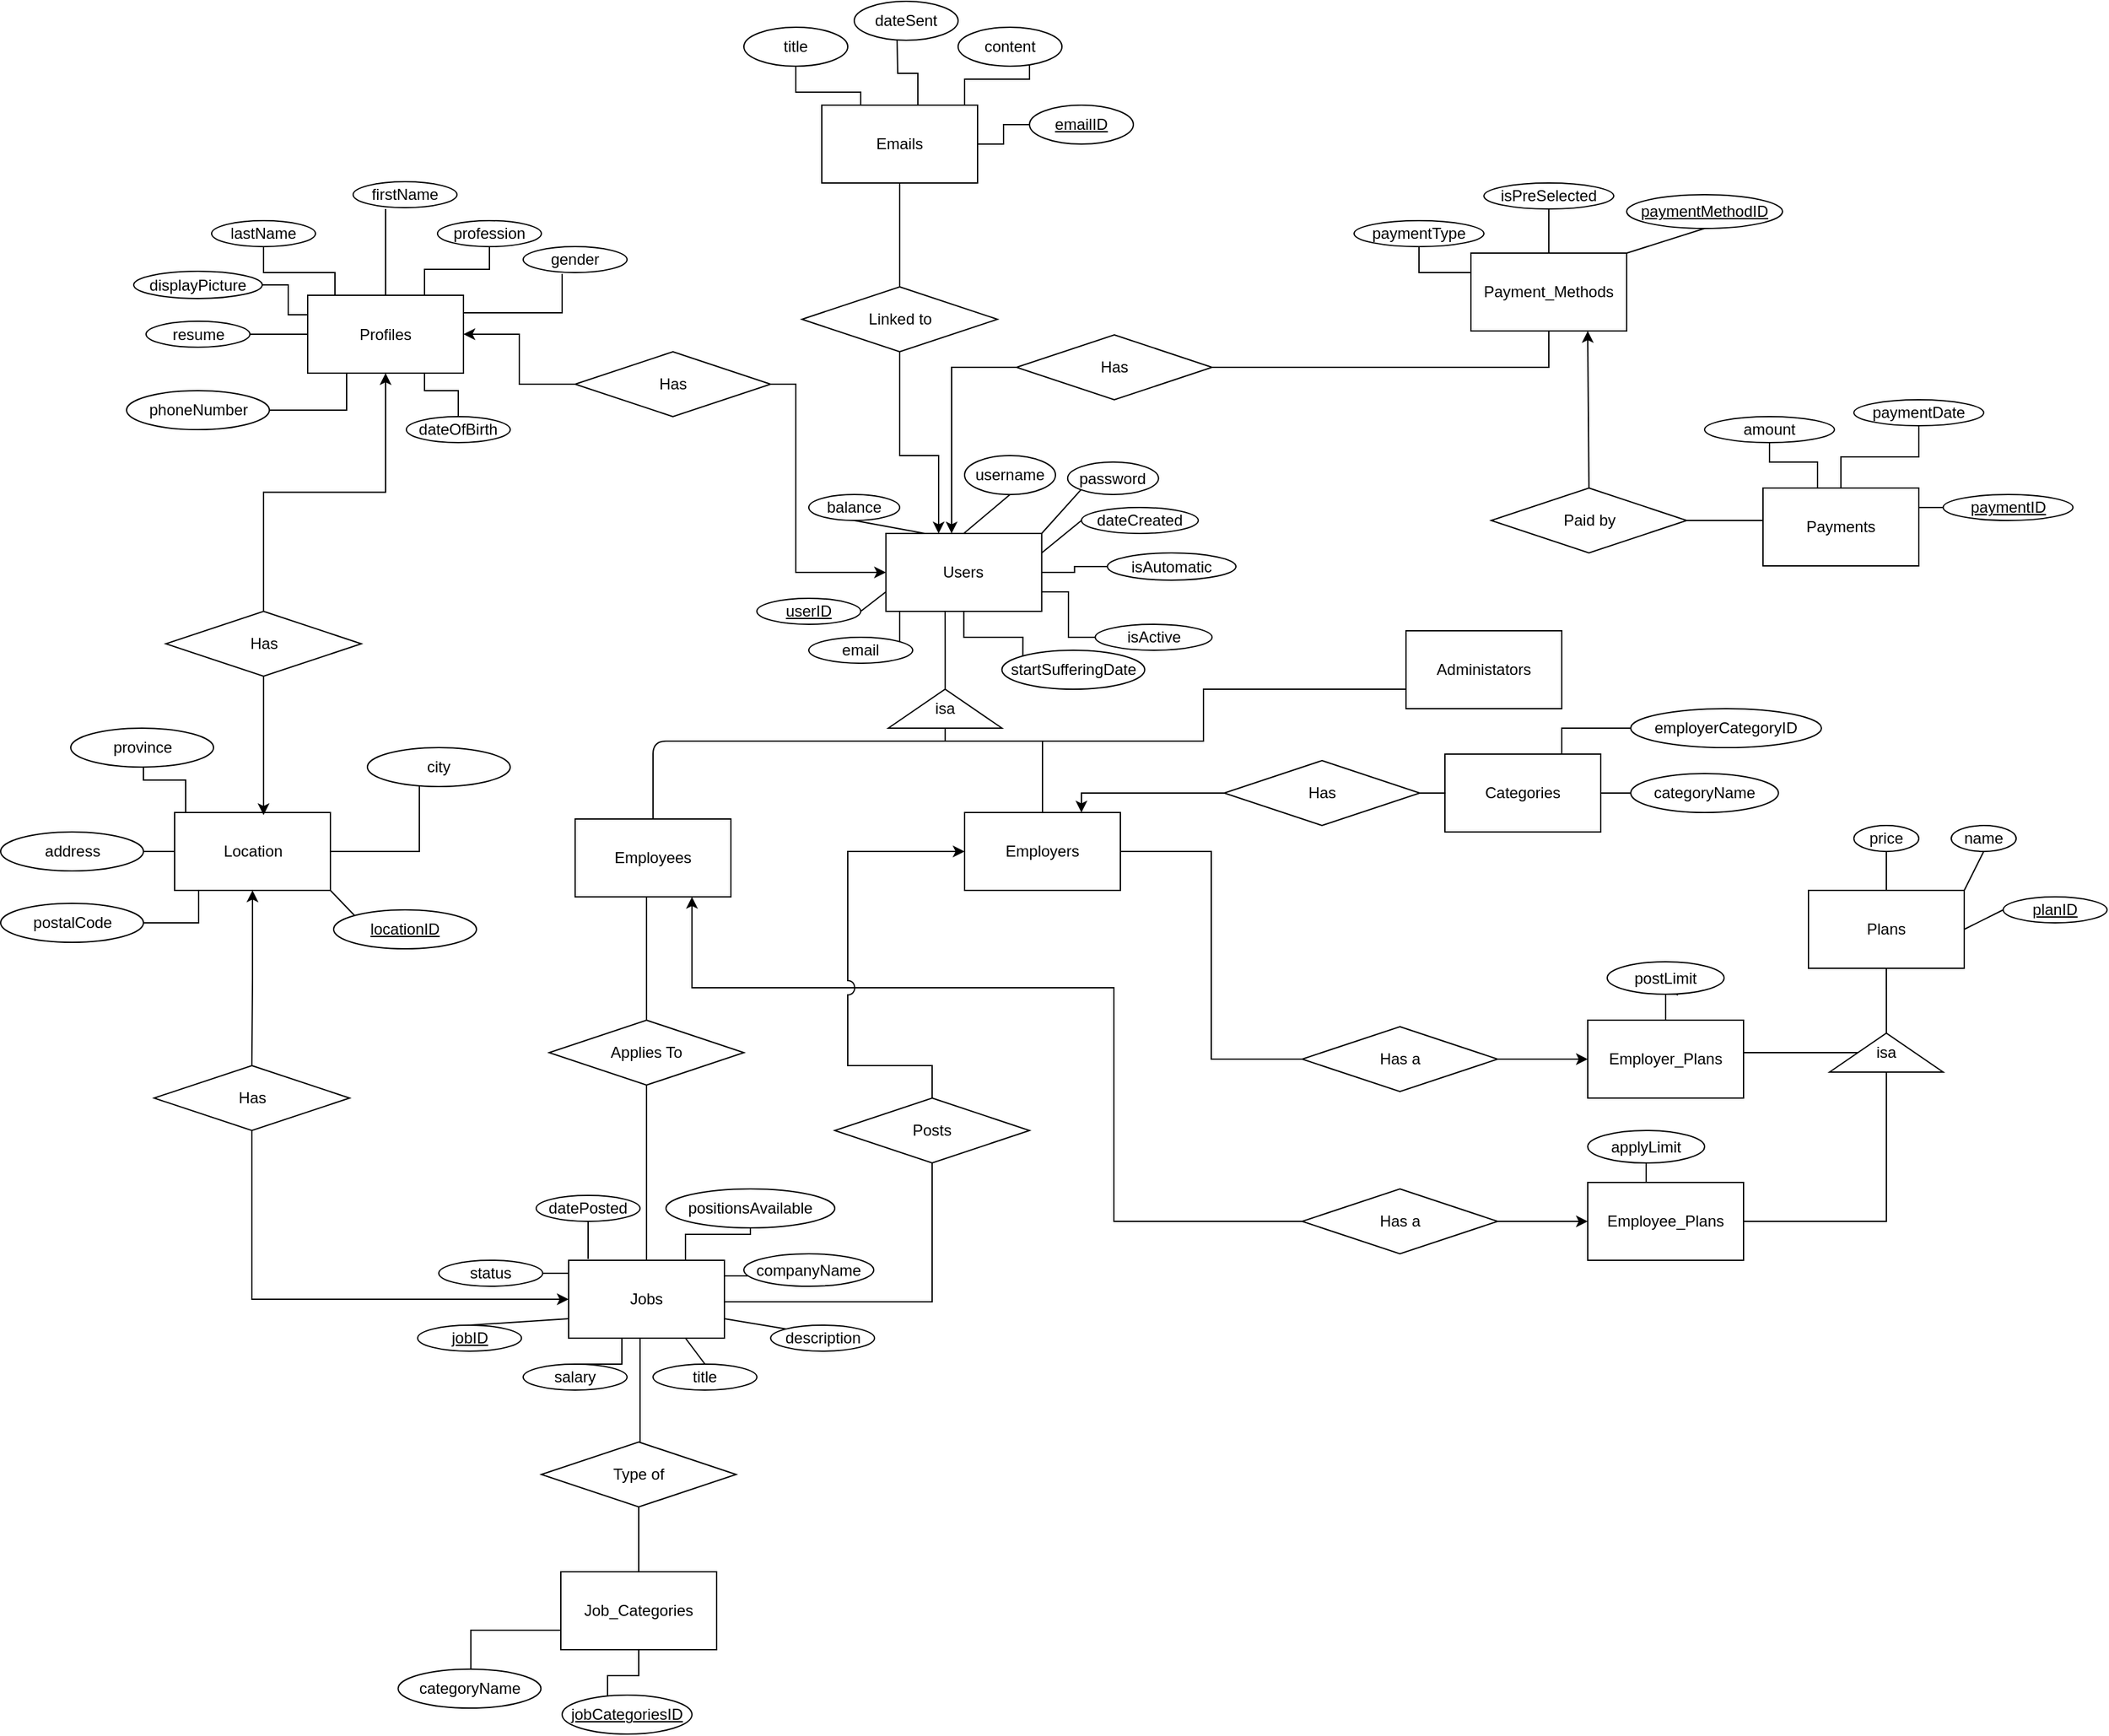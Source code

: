 <mxfile version="13.5.4" type="google"><diagram id="n4zLeCK2RiprfmRe8Td8" name="Page-1"><mxGraphModel dx="2272" dy="1862" grid="1" gridSize="10" guides="1" tooltips="1" connect="1" arrows="1" fold="1" page="1" pageScale="1" pageWidth="850" pageHeight="1100" math="0" shadow="0"><root><mxCell id="0"/><mxCell id="1" parent="0"/><mxCell id="SIlRQv1dMxMEfYGtaTue-1" value="Administators" style="rounded=0;whiteSpace=wrap;html=1;" parent="1" vertex="1"><mxGeometry x="730" y="125" width="120" height="60" as="geometry"/></mxCell><mxCell id="CXEU4vjYNY2lopl8l7TC-30" style="edgeStyle=orthogonalEdgeStyle;rounded=0;orthogonalLoop=1;jettySize=auto;html=1;entryX=0.5;entryY=0;entryDx=0;entryDy=0;endArrow=none;endFill=0;" parent="1" source="SIlRQv1dMxMEfYGtaTue-2" target="CXEU4vjYNY2lopl8l7TC-29" edge="1"><mxGeometry relative="1" as="geometry"><Array as="points"><mxPoint x="145" y="380"/><mxPoint x="145" y="380"/></Array></mxGeometry></mxCell><mxCell id="qvlwUe4e-Pu52ktcvgyX-24" style="edgeStyle=orthogonalEdgeStyle;rounded=0;jumpStyle=arc;jumpSize=14;orthogonalLoop=1;jettySize=auto;html=1;entryX=0;entryY=0.5;entryDx=0;entryDy=0;startArrow=classic;startFill=1;endArrow=none;endFill=0;exitX=0.75;exitY=1;exitDx=0;exitDy=0;" parent="1" source="SIlRQv1dMxMEfYGtaTue-2" target="qvlwUe4e-Pu52ktcvgyX-10" edge="1"><mxGeometry relative="1" as="geometry"><mxPoint x="240" y="320" as="sourcePoint"/><Array as="points"><mxPoint x="180" y="400"/><mxPoint x="505" y="400"/><mxPoint x="505" y="580"/></Array></mxGeometry></mxCell><mxCell id="SIlRQv1dMxMEfYGtaTue-2" value="Employees" style="rounded=0;whiteSpace=wrap;html=1;" parent="1" vertex="1"><mxGeometry x="90" y="270" width="120" height="60" as="geometry"/></mxCell><mxCell id="qvlwUe4e-Pu52ktcvgyX-62" style="edgeStyle=orthogonalEdgeStyle;rounded=0;jumpStyle=arc;jumpSize=11;orthogonalLoop=1;jettySize=auto;html=1;entryX=0.5;entryY=0;entryDx=0;entryDy=0;startArrow=none;startFill=0;endArrow=none;endFill=0;" parent="1" source="SIlRQv1dMxMEfYGtaTue-3" target="qvlwUe4e-Pu52ktcvgyX-61" edge="1"><mxGeometry relative="1" as="geometry"><Array as="points"><mxPoint x="340" y="135"/><mxPoint x="310" y="135"/></Array></mxGeometry></mxCell><mxCell id="1jBTrwcS8Si34J0Su_VL-11" style="edgeStyle=orthogonalEdgeStyle;rounded=0;orthogonalLoop=1;jettySize=auto;html=1;entryX=1;entryY=0.5;entryDx=0;entryDy=0;startArrow=classic;startFill=1;endArrow=none;endFill=0;" parent="1" source="SIlRQv1dMxMEfYGtaTue-3" target="1jBTrwcS8Si34J0Su_VL-10" edge="1"><mxGeometry relative="1" as="geometry"><Array as="points"><mxPoint x="380" y="-78"/></Array></mxGeometry></mxCell><mxCell id="1jBTrwcS8Si34J0Su_VL-31" style="edgeStyle=orthogonalEdgeStyle;rounded=0;orthogonalLoop=1;jettySize=auto;html=1;entryX=0;entryY=0;entryDx=0;entryDy=0;startArrow=none;startFill=0;endArrow=none;endFill=0;" parent="1" source="SIlRQv1dMxMEfYGtaTue-3" target="2nnAxPYdaDjQdT68yhte-2" edge="1"><mxGeometry relative="1" as="geometry"/></mxCell><mxCell id="YNwy_60L0aAqh3Hy4dOx-11" style="edgeStyle=orthogonalEdgeStyle;rounded=0;orthogonalLoop=1;jettySize=auto;html=1;startArrow=classic;startFill=1;endArrow=none;endFill=0;entryX=0.5;entryY=1;entryDx=0;entryDy=0;" edge="1" parent="1" source="SIlRQv1dMxMEfYGtaTue-3" target="YNwy_60L0aAqh3Hy4dOx-12"><mxGeometry relative="1" as="geometry"><mxPoint x="340" y="-70" as="targetPoint"/><Array as="points"><mxPoint x="370" y="-10"/><mxPoint x="340" y="-10"/></Array></mxGeometry></mxCell><mxCell id="SIlRQv1dMxMEfYGtaTue-3" value="Users" style="rounded=0;whiteSpace=wrap;html=1;" parent="1" vertex="1"><mxGeometry x="329.38" y="50" width="120" height="60" as="geometry"/></mxCell><mxCell id="CXEU4vjYNY2lopl8l7TC-34" style="edgeStyle=orthogonalEdgeStyle;rounded=0;orthogonalLoop=1;jettySize=auto;html=1;endArrow=none;endFill=0;startArrow=classic;startFill=1;entryX=0.5;entryY=0;entryDx=0;entryDy=0;jumpStyle=arc;jumpSize=11;" parent="1" source="SIlRQv1dMxMEfYGtaTue-4" target="CXEU4vjYNY2lopl8l7TC-32" edge="1"><mxGeometry relative="1" as="geometry"><Array as="points"><mxPoint x="300" y="295"/><mxPoint x="300" y="460"/><mxPoint x="365" y="460"/></Array></mxGeometry></mxCell><mxCell id="ipWJLcYLnn4k2iv9nsw_-1" style="edgeStyle=orthogonalEdgeStyle;rounded=0;orthogonalLoop=1;jettySize=auto;html=1;entryX=0;entryY=0.5;entryDx=0;entryDy=0;startArrow=none;startFill=0;endArrow=none;endFill=0;" parent="1" source="SIlRQv1dMxMEfYGtaTue-4" target="qvlwUe4e-Pu52ktcvgyX-26" edge="1"><mxGeometry relative="1" as="geometry"/></mxCell><mxCell id="SIlRQv1dMxMEfYGtaTue-4" value="Employers" style="rounded=0;whiteSpace=wrap;html=1;" parent="1" vertex="1"><mxGeometry x="390" y="265" width="120" height="60" as="geometry"/></mxCell><mxCell id="SIlRQv1dMxMEfYGtaTue-10" value="username" style="ellipse;whiteSpace=wrap;html=1;" parent="1" vertex="1"><mxGeometry x="390" y="-10" width="70" height="30" as="geometry"/></mxCell><mxCell id="SIlRQv1dMxMEfYGtaTue-11" value="password" style="ellipse;whiteSpace=wrap;html=1;" parent="1" vertex="1"><mxGeometry x="469.38" y="-5" width="70" height="25" as="geometry"/></mxCell><mxCell id="SIlRQv1dMxMEfYGtaTue-16" value="" style="endArrow=none;html=1;exitX=0.5;exitY=1;exitDx=0;exitDy=0;entryX=0.5;entryY=0;entryDx=0;entryDy=0;" parent="1" source="SIlRQv1dMxMEfYGtaTue-10" target="SIlRQv1dMxMEfYGtaTue-3" edge="1"><mxGeometry width="50" height="50" relative="1" as="geometry"><mxPoint x="310" y="45" as="sourcePoint"/><mxPoint x="330" y="60" as="targetPoint"/></mxGeometry></mxCell><mxCell id="SIlRQv1dMxMEfYGtaTue-17" value="" style="endArrow=none;html=1;exitX=0;exitY=1;exitDx=0;exitDy=0;entryX=1;entryY=0;entryDx=0;entryDy=0;" parent="1" source="SIlRQv1dMxMEfYGtaTue-11" target="SIlRQv1dMxMEfYGtaTue-3" edge="1"><mxGeometry width="50" height="50" relative="1" as="geometry"><mxPoint x="320" y="55" as="sourcePoint"/><mxPoint x="340" y="70" as="targetPoint"/></mxGeometry></mxCell><mxCell id="SIlRQv1dMxMEfYGtaTue-20" value="&lt;u&gt;userID&lt;/u&gt;" style="ellipse;whiteSpace=wrap;html=1;" parent="1" vertex="1"><mxGeometry x="230" y="100" width="80" height="20" as="geometry"/></mxCell><mxCell id="SIlRQv1dMxMEfYGtaTue-21" value="" style="endArrow=none;html=1;entryX=0;entryY=0.75;entryDx=0;entryDy=0;exitX=1;exitY=0.5;exitDx=0;exitDy=0;" parent="1" source="SIlRQv1dMxMEfYGtaTue-20" target="SIlRQv1dMxMEfYGtaTue-3" edge="1"><mxGeometry width="50" height="50" relative="1" as="geometry"><mxPoint x="110" y="170" as="sourcePoint"/><mxPoint x="160" y="120" as="targetPoint"/></mxGeometry></mxCell><mxCell id="SIlRQv1dMxMEfYGtaTue-22" value="dateCreated" style="ellipse;whiteSpace=wrap;html=1;" parent="1" vertex="1"><mxGeometry x="480" y="30" width="90" height="20" as="geometry"/></mxCell><mxCell id="SIlRQv1dMxMEfYGtaTue-23" value="" style="endArrow=none;html=1;entryX=0;entryY=0.5;entryDx=0;entryDy=0;exitX=1;exitY=0.25;exitDx=0;exitDy=0;" parent="1" source="SIlRQv1dMxMEfYGtaTue-3" target="SIlRQv1dMxMEfYGtaTue-22" edge="1"><mxGeometry width="50" height="50" relative="1" as="geometry"><mxPoint x="441" y="100" as="sourcePoint"/><mxPoint x="460" y="130" as="targetPoint"/></mxGeometry></mxCell><mxCell id="CXEU4vjYNY2lopl8l7TC-4" style="edgeStyle=orthogonalEdgeStyle;rounded=0;orthogonalLoop=1;jettySize=auto;html=1;endArrow=none;endFill=0;" parent="1" source="SIlRQv1dMxMEfYGtaTue-27" edge="1"><mxGeometry relative="1" as="geometry"><mxPoint x="375" y="110" as="targetPoint"/></mxGeometry></mxCell><mxCell id="1jBTrwcS8Si34J0Su_VL-44" style="edgeStyle=orthogonalEdgeStyle;rounded=0;orthogonalLoop=1;jettySize=auto;html=1;entryX=0;entryY=0.75;entryDx=0;entryDy=0;startArrow=none;startFill=0;endArrow=none;endFill=0;" parent="1" source="SIlRQv1dMxMEfYGtaTue-27" target="SIlRQv1dMxMEfYGtaTue-1" edge="1"><mxGeometry relative="1" as="geometry"><Array as="points"><mxPoint x="375" y="210"/><mxPoint x="574" y="210"/><mxPoint x="574" y="170"/></Array></mxGeometry></mxCell><mxCell id="SIlRQv1dMxMEfYGtaTue-27" value="isa" style="triangle;whiteSpace=wrap;html=1;direction=north;" parent="1" vertex="1"><mxGeometry x="331.25" y="170" width="87.5" height="30" as="geometry"/></mxCell><mxCell id="SIlRQv1dMxMEfYGtaTue-29" value="" style="endArrow=none;html=1;exitX=0.5;exitY=0;exitDx=0;exitDy=0;" parent="1" source="SIlRQv1dMxMEfYGtaTue-2" edge="1"><mxGeometry width="50" height="50" relative="1" as="geometry"><mxPoint x="100" y="240" as="sourcePoint"/><mxPoint x="390" y="210" as="targetPoint"/><Array as="points"><mxPoint x="150" y="210"/><mxPoint x="280" y="210"/></Array></mxGeometry></mxCell><mxCell id="SIlRQv1dMxMEfYGtaTue-32" value="" style="endArrow=none;html=1;exitX=0.5;exitY=0;exitDx=0;exitDy=0;" parent="1" source="SIlRQv1dMxMEfYGtaTue-4" edge="1"><mxGeometry width="50" height="50" relative="1" as="geometry"><mxPoint x="400" y="290" as="sourcePoint"/><mxPoint x="450" y="210" as="targetPoint"/></mxGeometry></mxCell><mxCell id="1jBTrwcS8Si34J0Su_VL-61" style="edgeStyle=orthogonalEdgeStyle;rounded=0;orthogonalLoop=1;jettySize=auto;html=1;entryX=0.5;entryY=1;entryDx=0;entryDy=0;startArrow=classic;startFill=1;endArrow=none;endFill=0;" parent="1" source="CXEU4vjYNY2lopl8l7TC-6" target="1jBTrwcS8Si34J0Su_VL-59" edge="1"><mxGeometry relative="1" as="geometry"/></mxCell><mxCell id="1jBTrwcS8Si34J0Su_VL-81" style="edgeStyle=orthogonalEdgeStyle;rounded=0;orthogonalLoop=1;jettySize=auto;html=1;startArrow=none;startFill=0;endArrow=none;endFill=0;exitX=0.75;exitY=0;exitDx=0;exitDy=0;" parent="1" source="CXEU4vjYNY2lopl8l7TC-6" target="CXEU4vjYNY2lopl8l7TC-27" edge="1"><mxGeometry relative="1" as="geometry"/></mxCell><mxCell id="1jBTrwcS8Si34J0Su_VL-101" style="edgeStyle=orthogonalEdgeStyle;rounded=0;orthogonalLoop=1;jettySize=auto;html=1;entryX=0;entryY=1;entryDx=0;entryDy=0;startArrow=none;startFill=0;endArrow=none;endFill=0;" parent="1" source="CXEU4vjYNY2lopl8l7TC-6" target="1jBTrwcS8Si34J0Su_VL-99" edge="1"><mxGeometry relative="1" as="geometry"><Array as="points"><mxPoint x="220" y="622"/><mxPoint x="220" y="622"/></Array></mxGeometry></mxCell><mxCell id="1jBTrwcS8Si34J0Su_VL-103" style="edgeStyle=orthogonalEdgeStyle;rounded=0;orthogonalLoop=1;jettySize=auto;html=1;startArrow=none;startFill=0;endArrow=none;endFill=0;exitX=0.342;exitY=1;exitDx=0;exitDy=0;exitPerimeter=0;" parent="1" source="CXEU4vjYNY2lopl8l7TC-6" target="1jBTrwcS8Si34J0Su_VL-102" edge="1"><mxGeometry relative="1" as="geometry"/></mxCell><mxCell id="CXEU4vjYNY2lopl8l7TC-6" value="Jobs" style="rounded=0;whiteSpace=wrap;html=1;" parent="1" vertex="1"><mxGeometry x="85" y="610" width="120" height="60" as="geometry"/></mxCell><mxCell id="CXEU4vjYNY2lopl8l7TC-7" value="&lt;u&gt;jobID&lt;/u&gt;" style="ellipse;whiteSpace=wrap;html=1;" parent="1" vertex="1"><mxGeometry x="-31.31" y="660" width="80" height="20" as="geometry"/></mxCell><mxCell id="CXEU4vjYNY2lopl8l7TC-8" value="" style="endArrow=none;html=1;exitX=0.5;exitY=0;exitDx=0;exitDy=0;entryX=0;entryY=0.75;entryDx=0;entryDy=0;" parent="1" source="CXEU4vjYNY2lopl8l7TC-7" target="CXEU4vjYNY2lopl8l7TC-6" edge="1"><mxGeometry width="50" height="50" relative="1" as="geometry"><mxPoint x="70.63" y="650" as="sourcePoint"/><mxPoint x="127" y="660" as="targetPoint"/></mxGeometry></mxCell><mxCell id="CXEU4vjYNY2lopl8l7TC-9" value="title" style="ellipse;whiteSpace=wrap;html=1;" parent="1" vertex="1"><mxGeometry x="150" y="690" width="80" height="20" as="geometry"/></mxCell><mxCell id="CXEU4vjYNY2lopl8l7TC-10" value="" style="endArrow=none;html=1;exitX=0.5;exitY=0;exitDx=0;exitDy=0;entryX=0.75;entryY=1;entryDx=0;entryDy=0;" parent="1" source="CXEU4vjYNY2lopl8l7TC-9" target="CXEU4vjYNY2lopl8l7TC-6" edge="1"><mxGeometry width="50" height="50" relative="1" as="geometry"><mxPoint x="165.63" y="675" as="sourcePoint"/><mxPoint x="180.63" y="680" as="targetPoint"/></mxGeometry></mxCell><mxCell id="CXEU4vjYNY2lopl8l7TC-11" value="description" style="ellipse;whiteSpace=wrap;html=1;" parent="1" vertex="1"><mxGeometry x="240.62" y="660" width="80" height="20" as="geometry"/></mxCell><mxCell id="CXEU4vjYNY2lopl8l7TC-12" value="" style="endArrow=none;html=1;entryX=1;entryY=0.75;entryDx=0;entryDy=0;exitX=0;exitY=0;exitDx=0;exitDy=0;" parent="1" source="CXEU4vjYNY2lopl8l7TC-11" target="CXEU4vjYNY2lopl8l7TC-6" edge="1"><mxGeometry width="50" height="50" relative="1" as="geometry"><mxPoint x="260" y="660" as="sourcePoint"/><mxPoint x="246.25" y="640" as="targetPoint"/></mxGeometry></mxCell><mxCell id="CXEU4vjYNY2lopl8l7TC-18" style="edgeStyle=orthogonalEdgeStyle;rounded=0;orthogonalLoop=1;jettySize=auto;html=1;entryX=0;entryY=0.25;entryDx=0;entryDy=0;endArrow=none;endFill=0;" parent="1" source="CXEU4vjYNY2lopl8l7TC-17" target="CXEU4vjYNY2lopl8l7TC-6" edge="1"><mxGeometry relative="1" as="geometry"/></mxCell><mxCell id="CXEU4vjYNY2lopl8l7TC-17" value="status" style="ellipse;whiteSpace=wrap;html=1;" parent="1" vertex="1"><mxGeometry x="-15" y="610" width="80" height="20" as="geometry"/></mxCell><mxCell id="CXEU4vjYNY2lopl8l7TC-26" style="edgeStyle=orthogonalEdgeStyle;rounded=0;orthogonalLoop=1;jettySize=auto;html=1;entryX=0.125;entryY=-0.017;entryDx=0;entryDy=0;entryPerimeter=0;endArrow=none;endFill=0;" parent="1" source="CXEU4vjYNY2lopl8l7TC-25" target="CXEU4vjYNY2lopl8l7TC-6" edge="1"><mxGeometry relative="1" as="geometry"/></mxCell><mxCell id="CXEU4vjYNY2lopl8l7TC-25" value="datePosted" style="ellipse;whiteSpace=wrap;html=1;" parent="1" vertex="1"><mxGeometry x="60" y="560" width="80" height="20" as="geometry"/></mxCell><mxCell id="CXEU4vjYNY2lopl8l7TC-27" value="positionsAvailable" style="ellipse;whiteSpace=wrap;html=1;" parent="1" vertex="1"><mxGeometry x="160" y="555" width="130" height="30" as="geometry"/></mxCell><mxCell id="CXEU4vjYNY2lopl8l7TC-31" style="edgeStyle=orthogonalEdgeStyle;rounded=0;orthogonalLoop=1;jettySize=auto;html=1;endArrow=none;endFill=0;" parent="1" source="CXEU4vjYNY2lopl8l7TC-29" target="CXEU4vjYNY2lopl8l7TC-6" edge="1"><mxGeometry relative="1" as="geometry"/></mxCell><mxCell id="CXEU4vjYNY2lopl8l7TC-29" value="Applies To" style="rhombus;whiteSpace=wrap;html=1;" parent="1" vertex="1"><mxGeometry x="70" y="425" width="150" height="50" as="geometry"/></mxCell><mxCell id="qvlwUe4e-Pu52ktcvgyX-34" style="edgeStyle=orthogonalEdgeStyle;rounded=0;jumpStyle=arc;jumpSize=14;orthogonalLoop=1;jettySize=auto;html=1;startArrow=none;startFill=0;endArrow=none;endFill=0;entryX=1;entryY=0.5;entryDx=0;entryDy=0;" parent="1" source="CXEU4vjYNY2lopl8l7TC-32" target="CXEU4vjYNY2lopl8l7TC-6" edge="1"><mxGeometry relative="1" as="geometry"><mxPoint x="365" y="500.003" as="sourcePoint"/><mxPoint x="210" y="642" as="targetPoint"/><Array as="points"><mxPoint x="365" y="642"/><mxPoint x="205" y="642"/></Array></mxGeometry></mxCell><mxCell id="CXEU4vjYNY2lopl8l7TC-38" style="edgeStyle=orthogonalEdgeStyle;rounded=0;orthogonalLoop=1;jettySize=auto;html=1;exitX=0.5;exitY=1;exitDx=0;exitDy=0;startArrow=classic;startFill=1;endArrow=none;endFill=0;" parent="1" edge="1"><mxGeometry relative="1" as="geometry"><mxPoint x="510" y="150" as="sourcePoint"/><mxPoint x="510" y="150" as="targetPoint"/></mxGeometry></mxCell><mxCell id="CXEU4vjYNY2lopl8l7TC-40" style="edgeStyle=orthogonalEdgeStyle;rounded=0;orthogonalLoop=1;jettySize=auto;html=1;startArrow=none;startFill=0;endArrow=none;endFill=0;entryX=1;entryY=0.75;entryDx=0;entryDy=0;" parent="1" source="CXEU4vjYNY2lopl8l7TC-39" target="SIlRQv1dMxMEfYGtaTue-3" edge="1"><mxGeometry relative="1" as="geometry"/></mxCell><mxCell id="CXEU4vjYNY2lopl8l7TC-39" value="isActive" style="ellipse;whiteSpace=wrap;html=1;" parent="1" vertex="1"><mxGeometry x="490.62" y="120" width="90" height="20" as="geometry"/></mxCell><mxCell id="1jBTrwcS8Si34J0Su_VL-4" style="edgeStyle=orthogonalEdgeStyle;rounded=0;orthogonalLoop=1;jettySize=auto;html=1;endArrow=none;endFill=0;entryX=0.5;entryY=1;entryDx=0;entryDy=0;exitX=0.75;exitY=0;exitDx=0;exitDy=0;" parent="1" source="CXEU4vjYNY2lopl8l7TC-41" target="CXEU4vjYNY2lopl8l7TC-56" edge="1"><mxGeometry relative="1" as="geometry"><mxPoint x="34" y="-161" as="targetPoint"/></mxGeometry></mxCell><mxCell id="1jBTrwcS8Si34J0Su_VL-38" style="edgeStyle=orthogonalEdgeStyle;rounded=0;orthogonalLoop=1;jettySize=auto;html=1;startArrow=none;startFill=0;endArrow=none;endFill=0;" parent="1" source="CXEU4vjYNY2lopl8l7TC-41" edge="1"><mxGeometry relative="1" as="geometry"><mxPoint x="-56" y="-200" as="targetPoint"/></mxGeometry></mxCell><mxCell id="1jBTrwcS8Si34J0Su_VL-47" style="edgeStyle=orthogonalEdgeStyle;rounded=0;orthogonalLoop=1;jettySize=auto;html=1;startArrow=none;startFill=0;endArrow=none;endFill=0;" parent="1" source="CXEU4vjYNY2lopl8l7TC-41" edge="1"><mxGeometry relative="1" as="geometry"><mxPoint x="80" y="-150" as="targetPoint"/><Array as="points"><mxPoint x="80" y="-120"/></Array></mxGeometry></mxCell><mxCell id="1jBTrwcS8Si34J0Su_VL-55" style="edgeStyle=orthogonalEdgeStyle;rounded=0;orthogonalLoop=1;jettySize=auto;html=1;entryX=0.5;entryY=0;entryDx=0;entryDy=0;startArrow=classic;startFill=1;endArrow=none;endFill=0;" parent="1" source="CXEU4vjYNY2lopl8l7TC-41" target="1jBTrwcS8Si34J0Su_VL-45" edge="1"><mxGeometry relative="1" as="geometry"/></mxCell><mxCell id="CXEU4vjYNY2lopl8l7TC-41" value="Profiles" style="rounded=0;whiteSpace=wrap;html=1;" parent="1" vertex="1"><mxGeometry x="-116" y="-133.5" width="120" height="60" as="geometry"/></mxCell><mxCell id="CXEU4vjYNY2lopl8l7TC-47" style="edgeStyle=orthogonalEdgeStyle;rounded=0;orthogonalLoop=1;jettySize=auto;html=1;entryX=0;entryY=0.5;entryDx=0;entryDy=0;startArrow=none;startFill=0;endArrow=none;endFill=0;" parent="1" source="CXEU4vjYNY2lopl8l7TC-44" target="CXEU4vjYNY2lopl8l7TC-41" edge="1"><mxGeometry relative="1" as="geometry"/></mxCell><mxCell id="CXEU4vjYNY2lopl8l7TC-44" value="resume" style="ellipse;whiteSpace=wrap;html=1;" parent="1" vertex="1"><mxGeometry x="-240.5" y="-113.5" width="80" height="20" as="geometry"/></mxCell><mxCell id="CXEU4vjYNY2lopl8l7TC-49" style="edgeStyle=orthogonalEdgeStyle;rounded=0;orthogonalLoop=1;jettySize=auto;html=1;entryX=0;entryY=0.25;entryDx=0;entryDy=0;startArrow=none;startFill=0;endArrow=none;endFill=0;" parent="1" source="CXEU4vjYNY2lopl8l7TC-48" target="CXEU4vjYNY2lopl8l7TC-41" edge="1"><mxGeometry relative="1" as="geometry"/></mxCell><mxCell id="CXEU4vjYNY2lopl8l7TC-48" value="displayPicture" style="ellipse;whiteSpace=wrap;html=1;" parent="1" vertex="1"><mxGeometry x="-250" y="-152" width="99" height="21" as="geometry"/></mxCell><mxCell id="CXEU4vjYNY2lopl8l7TC-56" value="profession" style="ellipse;whiteSpace=wrap;html=1;" parent="1" vertex="1"><mxGeometry x="-16" y="-191" width="80" height="20" as="geometry"/></mxCell><mxCell id="CXEU4vjYNY2lopl8l7TC-58" value="gender" style="ellipse;whiteSpace=wrap;html=1;" parent="1" vertex="1"><mxGeometry x="50" y="-171" width="80" height="20" as="geometry"/></mxCell><mxCell id="1jBTrwcS8Si34J0Su_VL-54" style="edgeStyle=orthogonalEdgeStyle;rounded=0;orthogonalLoop=1;jettySize=auto;html=1;entryX=0.75;entryY=1;entryDx=0;entryDy=0;startArrow=none;startFill=0;endArrow=none;endFill=0;" parent="1" source="CXEU4vjYNY2lopl8l7TC-60" target="CXEU4vjYNY2lopl8l7TC-41" edge="1"><mxGeometry relative="1" as="geometry"/></mxCell><mxCell id="CXEU4vjYNY2lopl8l7TC-60" value="dateOfBirth" style="ellipse;whiteSpace=wrap;html=1;" parent="1" vertex="1"><mxGeometry x="-40" y="-40" width="80" height="20" as="geometry"/></mxCell><mxCell id="CXEU4vjYNY2lopl8l7TC-63" style="edgeStyle=orthogonalEdgeStyle;rounded=0;orthogonalLoop=1;jettySize=auto;html=1;exitX=0.5;exitY=1;exitDx=0;exitDy=0;startArrow=none;startFill=0;endArrow=none;endFill=0;" parent="1" edge="1"><mxGeometry relative="1" as="geometry"><mxPoint x="-6" y="28.5" as="sourcePoint"/><mxPoint x="-6" y="28.5" as="targetPoint"/></mxGeometry></mxCell><mxCell id="qvlwUe4e-Pu52ktcvgyX-60" value="" style="edgeStyle=orthogonalEdgeStyle;rounded=0;jumpStyle=arc;jumpSize=11;orthogonalLoop=1;jettySize=auto;html=1;startArrow=none;startFill=0;endArrow=none;endFill=0;" parent="1" source="CNRLR9sLDurxfhb78snh-2" target="qvlwUe4e-Pu52ktcvgyX-32" edge="1"><mxGeometry relative="1" as="geometry"/></mxCell><mxCell id="CNRLR9sLDurxfhb78snh-2" value="Plans" style="rounded=0;whiteSpace=wrap;html=1;" parent="1" vertex="1"><mxGeometry x="1040" y="325" width="120" height="60" as="geometry"/></mxCell><mxCell id="CNRLR9sLDurxfhb78snh-3" value="postLimit" style="ellipse;whiteSpace=wrap;html=1;" parent="1" vertex="1"><mxGeometry x="885" y="380" width="90" height="25" as="geometry"/></mxCell><mxCell id="CNRLR9sLDurxfhb78snh-4" value="name" style="ellipse;whiteSpace=wrap;html=1;" parent="1" vertex="1"><mxGeometry x="1150" y="275" width="50" height="20" as="geometry"/></mxCell><mxCell id="qvlwUe4e-Pu52ktcvgyX-16" style="edgeStyle=orthogonalEdgeStyle;rounded=0;jumpStyle=arc;jumpSize=14;orthogonalLoop=1;jettySize=auto;html=1;startArrow=none;startFill=0;endArrow=classic;endFill=1;entryX=0;entryY=0.5;entryDx=0;entryDy=0;" parent="1" source="qvlwUe4e-Pu52ktcvgyX-10" target="qvlwUe4e-Pu52ktcvgyX-14" edge="1"><mxGeometry relative="1" as="geometry"><mxPoint x="930.31" y="479" as="targetPoint"/></mxGeometry></mxCell><mxCell id="qvlwUe4e-Pu52ktcvgyX-10" value="Has a" style="rhombus;whiteSpace=wrap;html=1;rounded=0;" parent="1" vertex="1"><mxGeometry x="650" y="555" width="150.62" height="50" as="geometry"/></mxCell><mxCell id="CNRLR9sLDurxfhb78snh-6" value="" style="endArrow=none;html=1;entryX=0.5;entryY=1;entryDx=0;entryDy=0;exitX=1;exitY=0;exitDx=0;exitDy=0;" parent="1" source="CNRLR9sLDurxfhb78snh-2" target="CNRLR9sLDurxfhb78snh-4" edge="1"><mxGeometry width="50" height="50" relative="1" as="geometry"><mxPoint x="1150" y="355" as="sourcePoint"/><mxPoint x="1200" y="305" as="targetPoint"/></mxGeometry></mxCell><mxCell id="CNRLR9sLDurxfhb78snh-7" value="&lt;u&gt;planID&lt;/u&gt;" style="ellipse;whiteSpace=wrap;html=1;" parent="1" vertex="1"><mxGeometry x="1190" y="330" width="80" height="20" as="geometry"/></mxCell><mxCell id="CNRLR9sLDurxfhb78snh-8" value="" style="endArrow=none;html=1;exitX=1;exitY=0.5;exitDx=0;exitDy=0;entryX=0;entryY=0.5;entryDx=0;entryDy=0;" parent="1" source="CNRLR9sLDurxfhb78snh-2" target="CNRLR9sLDurxfhb78snh-7" edge="1"><mxGeometry width="50" height="50" relative="1" as="geometry"><mxPoint x="1180" y="415" as="sourcePoint"/><mxPoint x="1230" y="365" as="targetPoint"/></mxGeometry></mxCell><mxCell id="qvlwUe4e-Pu52ktcvgyX-29" value="" style="edgeStyle=orthogonalEdgeStyle;rounded=0;jumpStyle=arc;jumpSize=14;orthogonalLoop=1;jettySize=auto;html=1;startArrow=none;startFill=0;endArrow=none;endFill=0;" parent="1" source="qvlwUe4e-Pu52ktcvgyX-13" target="qvlwUe4e-Pu52ktcvgyX-20" edge="1"><mxGeometry relative="1" as="geometry"><Array as="points"><mxPoint x="1010" y="450"/><mxPoint x="1010" y="450"/></Array></mxGeometry></mxCell><mxCell id="1jBTrwcS8Si34J0Su_VL-2" style="edgeStyle=orthogonalEdgeStyle;rounded=0;orthogonalLoop=1;jettySize=auto;html=1;endArrow=none;endFill=0;entryX=0.6;entryY=1.04;entryDx=0;entryDy=0;entryPerimeter=0;" parent="1" source="qvlwUe4e-Pu52ktcvgyX-13" target="CNRLR9sLDurxfhb78snh-3" edge="1"><mxGeometry relative="1" as="geometry"><mxPoint x="920" y="380" as="targetPoint"/></mxGeometry></mxCell><mxCell id="qvlwUe4e-Pu52ktcvgyX-13" value="Employer_Plans" style="rounded=0;whiteSpace=wrap;html=1;" parent="1" vertex="1"><mxGeometry x="870" y="425" width="120" height="60" as="geometry"/></mxCell><mxCell id="qvlwUe4e-Pu52ktcvgyX-14" value="Employee_Plans" style="rounded=0;whiteSpace=wrap;html=1;" parent="1" vertex="1"><mxGeometry x="870" y="550" width="120" height="60" as="geometry"/></mxCell><mxCell id="qvlwUe4e-Pu52ktcvgyX-21" style="edgeStyle=orthogonalEdgeStyle;rounded=0;jumpStyle=arc;jumpSize=14;orthogonalLoop=1;jettySize=auto;html=1;entryX=0.5;entryY=1;entryDx=0;entryDy=0;startArrow=none;startFill=0;endArrow=none;endFill=0;" parent="1" source="qvlwUe4e-Pu52ktcvgyX-20" target="CNRLR9sLDurxfhb78snh-2" edge="1"><mxGeometry relative="1" as="geometry"/></mxCell><mxCell id="qvlwUe4e-Pu52ktcvgyX-23" style="edgeStyle=orthogonalEdgeStyle;rounded=0;jumpStyle=arc;jumpSize=14;orthogonalLoop=1;jettySize=auto;html=1;startArrow=none;startFill=0;endArrow=none;endFill=0;" parent="1" source="qvlwUe4e-Pu52ktcvgyX-20" target="qvlwUe4e-Pu52ktcvgyX-14" edge="1"><mxGeometry relative="1" as="geometry"><Array as="points"><mxPoint x="900" y="580"/></Array></mxGeometry></mxCell><mxCell id="qvlwUe4e-Pu52ktcvgyX-20" value="isa" style="triangle;whiteSpace=wrap;html=1;direction=north;" parent="1" vertex="1"><mxGeometry x="1056.25" y="435" width="87.5" height="30" as="geometry"/></mxCell><mxCell id="qvlwUe4e-Pu52ktcvgyX-28" style="edgeStyle=orthogonalEdgeStyle;rounded=0;jumpStyle=arc;jumpSize=14;orthogonalLoop=1;jettySize=auto;html=1;entryX=0;entryY=0.5;entryDx=0;entryDy=0;startArrow=none;startFill=0;endArrow=classic;endFill=1;" parent="1" source="qvlwUe4e-Pu52ktcvgyX-26" target="qvlwUe4e-Pu52ktcvgyX-13" edge="1"><mxGeometry relative="1" as="geometry"/></mxCell><mxCell id="qvlwUe4e-Pu52ktcvgyX-26" value="Has a" style="rhombus;whiteSpace=wrap;html=1;rounded=0;" parent="1" vertex="1"><mxGeometry x="650" y="430" width="150.62" height="50" as="geometry"/></mxCell><mxCell id="qvlwUe4e-Pu52ktcvgyX-30" style="edgeStyle=orthogonalEdgeStyle;rounded=0;jumpStyle=arc;jumpSize=14;orthogonalLoop=1;jettySize=auto;html=1;entryX=0.5;entryY=1;entryDx=0;entryDy=0;startArrow=none;startFill=0;endArrow=none;endFill=0;" parent="1" target="qvlwUe4e-Pu52ktcvgyX-31" edge="1"><mxGeometry relative="1" as="geometry"><mxPoint x="900" y="550" as="sourcePoint"/></mxGeometry></mxCell><mxCell id="qvlwUe4e-Pu52ktcvgyX-31" value="applyLimit" style="ellipse;whiteSpace=wrap;html=1;" parent="1" vertex="1"><mxGeometry x="870" y="510" width="90" height="25" as="geometry"/></mxCell><mxCell id="qvlwUe4e-Pu52ktcvgyX-32" value="price" style="ellipse;whiteSpace=wrap;html=1;" parent="1" vertex="1"><mxGeometry x="1075" y="275" width="50" height="20" as="geometry"/></mxCell><mxCell id="qvlwUe4e-Pu52ktcvgyX-33" value="" style="endArrow=none;html=1;entryX=0.5;entryY=1;entryDx=0;entryDy=0;" parent="1" target="qvlwUe4e-Pu52ktcvgyX-32" edge="1"><mxGeometry width="50" height="50" relative="1" as="geometry"><mxPoint x="1100" y="323" as="sourcePoint"/><mxPoint x="1210" y="315" as="targetPoint"/></mxGeometry></mxCell><mxCell id="CXEU4vjYNY2lopl8l7TC-32" value="Posts" style="rhombus;whiteSpace=wrap;html=1;" parent="1" vertex="1"><mxGeometry x="290" y="485" width="150" height="50" as="geometry"/></mxCell><mxCell id="1jBTrwcS8Si34J0Su_VL-107" style="edgeStyle=orthogonalEdgeStyle;rounded=0;orthogonalLoop=1;jettySize=auto;html=1;startArrow=none;startFill=0;endArrow=none;endFill=0;" parent="1" source="qvlwUe4e-Pu52ktcvgyX-50" edge="1"><mxGeometry relative="1" as="geometry"><mxPoint x="840" y="-200" as="targetPoint"/></mxGeometry></mxCell><mxCell id="ipWJLcYLnn4k2iv9nsw_-10" style="edgeStyle=orthogonalEdgeStyle;rounded=0;jumpStyle=arc;jumpSize=14;orthogonalLoop=1;jettySize=auto;html=1;entryX=0.5;entryY=0;entryDx=0;entryDy=0;startArrow=classic;startFill=1;endArrow=none;endFill=0;exitX=0.75;exitY=1;exitDx=0;exitDy=0;" parent="1" source="qvlwUe4e-Pu52ktcvgyX-50" target="ipWJLcYLnn4k2iv9nsw_-9" edge="1"><mxGeometry relative="1" as="geometry"/></mxCell><mxCell id="qvlwUe4e-Pu52ktcvgyX-50" value="Payment_Methods" style="rounded=0;whiteSpace=wrap;html=1;" parent="1" vertex="1"><mxGeometry x="780" y="-166" width="120" height="60" as="geometry"/></mxCell><mxCell id="YNwy_60L0aAqh3Hy4dOx-1" style="edgeStyle=orthogonalEdgeStyle;rounded=0;orthogonalLoop=1;jettySize=auto;html=1;entryX=1;entryY=0.5;entryDx=0;entryDy=0;endArrow=none;endFill=0;" edge="1" parent="1" source="qvlwUe4e-Pu52ktcvgyX-52" target="SIlRQv1dMxMEfYGtaTue-3"><mxGeometry relative="1" as="geometry"/></mxCell><mxCell id="qvlwUe4e-Pu52ktcvgyX-52" value="isAutomatic" style="ellipse;whiteSpace=wrap;html=1;" parent="1" vertex="1"><mxGeometry x="500" y="65" width="99" height="21" as="geometry"/></mxCell><mxCell id="qvlwUe4e-Pu52ktcvgyX-56" style="edgeStyle=orthogonalEdgeStyle;rounded=0;jumpStyle=arc;jumpSize=11;orthogonalLoop=1;jettySize=auto;html=1;entryX=0;entryY=0.25;entryDx=0;entryDy=0;startArrow=none;startFill=0;endArrow=none;endFill=0;" parent="1" source="qvlwUe4e-Pu52ktcvgyX-55" target="qvlwUe4e-Pu52ktcvgyX-50" edge="1"><mxGeometry relative="1" as="geometry"><Array as="points"><mxPoint x="740" y="-156"/><mxPoint x="740" y="-148"/></Array></mxGeometry></mxCell><mxCell id="qvlwUe4e-Pu52ktcvgyX-55" value="paymentType" style="ellipse;whiteSpace=wrap;html=1;" parent="1" vertex="1"><mxGeometry x="690" y="-191" width="100" height="20" as="geometry"/></mxCell><mxCell id="qvlwUe4e-Pu52ktcvgyX-61" value="email" style="ellipse;whiteSpace=wrap;html=1;" parent="1" vertex="1"><mxGeometry x="270" y="130" width="80" height="20" as="geometry"/></mxCell><mxCell id="2nnAxPYdaDjQdT68yhte-1" value="balance" style="ellipse;whiteSpace=wrap;html=1;" parent="1" vertex="1"><mxGeometry x="270" y="20" width="70" height="20" as="geometry"/></mxCell><mxCell id="2nnAxPYdaDjQdT68yhte-2" value="startSufferingDate" style="ellipse;whiteSpace=wrap;html=1;" parent="1" vertex="1"><mxGeometry x="418.75" y="140" width="110" height="30" as="geometry"/></mxCell><mxCell id="2nnAxPYdaDjQdT68yhte-3" value="" style="endArrow=none;html=1;entryX=0.25;entryY=0;entryDx=0;entryDy=0;exitX=0.5;exitY=1;exitDx=0;exitDy=0;" parent="1" source="2nnAxPYdaDjQdT68yhte-1" target="SIlRQv1dMxMEfYGtaTue-3" edge="1"><mxGeometry width="50" height="50" relative="1" as="geometry"><mxPoint x="100" y="100" as="sourcePoint"/><mxPoint x="150" y="50" as="targetPoint"/></mxGeometry></mxCell><mxCell id="1jBTrwcS8Si34J0Su_VL-30" style="edgeStyle=orthogonalEdgeStyle;rounded=0;orthogonalLoop=1;jettySize=auto;html=1;entryX=0.5;entryY=1;entryDx=0;entryDy=0;startArrow=none;startFill=0;endArrow=none;endFill=0;" parent="1" source="1jBTrwcS8Si34J0Su_VL-10" target="qvlwUe4e-Pu52ktcvgyX-50" edge="1"><mxGeometry relative="1" as="geometry"/></mxCell><mxCell id="1jBTrwcS8Si34J0Su_VL-10" value="Has" style="rhombus;whiteSpace=wrap;html=1;rounded=0;" parent="1" vertex="1"><mxGeometry x="430" y="-103" width="150.62" height="50" as="geometry"/></mxCell><mxCell id="1jBTrwcS8Si34J0Su_VL-13" value="isPreSelected" style="ellipse;whiteSpace=wrap;html=1;" parent="1" vertex="1"><mxGeometry x="790" y="-220" width="100" height="20" as="geometry"/></mxCell><mxCell id="1jBTrwcS8Si34J0Su_VL-24" style="edgeStyle=orthogonalEdgeStyle;rounded=0;orthogonalLoop=1;jettySize=auto;html=1;startArrow=none;startFill=0;endArrow=none;endFill=0;entryX=0.364;entryY=0.967;entryDx=0;entryDy=0;entryPerimeter=0;" parent="1" source="1jBTrwcS8Si34J0Su_VL-17" target="1jBTrwcS8Si34J0Su_VL-21" edge="1"><mxGeometry relative="1" as="geometry"><mxPoint x="-99.55" y="224.01" as="targetPoint"/></mxGeometry></mxCell><mxCell id="1jBTrwcS8Si34J0Su_VL-26" style="edgeStyle=orthogonalEdgeStyle;rounded=0;orthogonalLoop=1;jettySize=auto;html=1;entryX=0.509;entryY=1;entryDx=0;entryDy=0;startArrow=none;startFill=0;endArrow=none;endFill=0;exitX=0.158;exitY=0.017;exitDx=0;exitDy=0;exitPerimeter=0;entryPerimeter=0;" parent="1" target="1jBTrwcS8Si34J0Su_VL-18" edge="1"><mxGeometry relative="1" as="geometry"><mxPoint x="-198.54" y="266.02" as="sourcePoint"/><mxPoint x="-242.5" y="230" as="targetPoint"/><Array as="points"><mxPoint x="-210" y="266"/><mxPoint x="-210" y="240"/><mxPoint x="-242" y="240"/></Array></mxGeometry></mxCell><mxCell id="1jBTrwcS8Si34J0Su_VL-27" style="edgeStyle=orthogonalEdgeStyle;rounded=0;orthogonalLoop=1;jettySize=auto;html=1;entryX=1;entryY=0.5;entryDx=0;entryDy=0;startArrow=none;startFill=0;endArrow=none;endFill=0;" parent="1" source="1jBTrwcS8Si34J0Su_VL-17" target="1jBTrwcS8Si34J0Su_VL-20" edge="1"><mxGeometry relative="1" as="geometry"/></mxCell><mxCell id="1jBTrwcS8Si34J0Su_VL-29" style="edgeStyle=orthogonalEdgeStyle;rounded=0;orthogonalLoop=1;jettySize=auto;html=1;entryX=1;entryY=0.5;entryDx=0;entryDy=0;startArrow=none;startFill=0;endArrow=none;endFill=0;exitX=0.5;exitY=1;exitDx=0;exitDy=0;" parent="1" source="1jBTrwcS8Si34J0Su_VL-17" target="1jBTrwcS8Si34J0Su_VL-19" edge="1"><mxGeometry relative="1" as="geometry"><mxPoint x="-158.5" y="335" as="sourcePoint"/><Array as="points"><mxPoint x="-200" y="325"/><mxPoint x="-200" y="350"/></Array></mxGeometry></mxCell><mxCell id="1jBTrwcS8Si34J0Su_VL-63" style="edgeStyle=orthogonalEdgeStyle;rounded=0;orthogonalLoop=1;jettySize=auto;html=1;entryX=0.5;entryY=0;entryDx=0;entryDy=0;startArrow=classic;startFill=1;endArrow=none;endFill=0;" parent="1" source="1jBTrwcS8Si34J0Su_VL-17" target="1jBTrwcS8Si34J0Su_VL-59" edge="1"><mxGeometry relative="1" as="geometry"/></mxCell><mxCell id="1jBTrwcS8Si34J0Su_VL-17" value="Location" style="rounded=0;whiteSpace=wrap;html=1;" parent="1" vertex="1"><mxGeometry x="-218.5" y="265" width="120" height="60" as="geometry"/></mxCell><mxCell id="1jBTrwcS8Si34J0Su_VL-18" value="province" style="ellipse;whiteSpace=wrap;html=1;" parent="1" vertex="1"><mxGeometry x="-298.5" y="200" width="110" height="30" as="geometry"/></mxCell><mxCell id="1jBTrwcS8Si34J0Su_VL-19" value="postalCode" style="ellipse;whiteSpace=wrap;html=1;" parent="1" vertex="1"><mxGeometry x="-352.5" y="335" width="110" height="30" as="geometry"/></mxCell><mxCell id="1jBTrwcS8Si34J0Su_VL-20" value="address" style="ellipse;whiteSpace=wrap;html=1;" parent="1" vertex="1"><mxGeometry x="-352.5" y="280" width="110" height="30" as="geometry"/></mxCell><mxCell id="1jBTrwcS8Si34J0Su_VL-21" value="city" style="ellipse;whiteSpace=wrap;html=1;" parent="1" vertex="1"><mxGeometry x="-70" y="215" width="110" height="30" as="geometry"/></mxCell><mxCell id="1jBTrwcS8Si34J0Su_VL-52" style="edgeStyle=orthogonalEdgeStyle;rounded=0;orthogonalLoop=1;jettySize=auto;html=1;entryX=0.25;entryY=1;entryDx=0;entryDy=0;startArrow=none;startFill=0;endArrow=none;endFill=0;" parent="1" source="1jBTrwcS8Si34J0Su_VL-22" target="CXEU4vjYNY2lopl8l7TC-41" edge="1"><mxGeometry relative="1" as="geometry"/></mxCell><mxCell id="1jBTrwcS8Si34J0Su_VL-22" value="phoneNumber" style="ellipse;whiteSpace=wrap;html=1;" parent="1" vertex="1"><mxGeometry x="-255.5" y="-60" width="110" height="30" as="geometry"/></mxCell><mxCell id="1jBTrwcS8Si34J0Su_VL-33" value="firstName" style="ellipse;whiteSpace=wrap;html=1;" parent="1" vertex="1"><mxGeometry x="-81" y="-221" width="80" height="20" as="geometry"/></mxCell><mxCell id="1jBTrwcS8Si34J0Su_VL-39" style="edgeStyle=orthogonalEdgeStyle;rounded=0;orthogonalLoop=1;jettySize=auto;html=1;entryX=0.175;entryY=-0.008;entryDx=0;entryDy=0;entryPerimeter=0;startArrow=none;startFill=0;endArrow=none;endFill=0;" parent="1" source="1jBTrwcS8Si34J0Su_VL-37" target="CXEU4vjYNY2lopl8l7TC-41" edge="1"><mxGeometry relative="1" as="geometry"/></mxCell><mxCell id="1jBTrwcS8Si34J0Su_VL-37" value="lastName" style="ellipse;whiteSpace=wrap;html=1;" parent="1" vertex="1"><mxGeometry x="-190" y="-191" width="80" height="20" as="geometry"/></mxCell><mxCell id="1jBTrwcS8Si34J0Su_VL-42" style="edgeStyle=orthogonalEdgeStyle;rounded=0;orthogonalLoop=1;jettySize=auto;html=1;entryX=0;entryY=0.5;entryDx=0;entryDy=0;startArrow=none;startFill=0;endArrow=classic;endFill=1;" parent="1" source="1jBTrwcS8Si34J0Su_VL-41" target="SIlRQv1dMxMEfYGtaTue-3" edge="1"><mxGeometry relative="1" as="geometry"><Array as="points"><mxPoint x="260" y="-65"/><mxPoint x="260" y="80"/></Array></mxGeometry></mxCell><mxCell id="1jBTrwcS8Si34J0Su_VL-49" value="" style="edgeStyle=orthogonalEdgeStyle;rounded=0;orthogonalLoop=1;jettySize=auto;html=1;startArrow=none;startFill=0;endArrow=classic;endFill=1;" parent="1" source="1jBTrwcS8Si34J0Su_VL-41" target="CXEU4vjYNY2lopl8l7TC-41" edge="1"><mxGeometry relative="1" as="geometry"/></mxCell><mxCell id="1jBTrwcS8Si34J0Su_VL-41" value="Has" style="rhombus;whiteSpace=wrap;html=1;rounded=0;" parent="1" vertex="1"><mxGeometry x="90" y="-90" width="150.62" height="50" as="geometry"/></mxCell><mxCell id="1jBTrwcS8Si34J0Su_VL-56" style="edgeStyle=orthogonalEdgeStyle;rounded=0;orthogonalLoop=1;jettySize=auto;html=1;entryX=0.571;entryY=0.033;entryDx=0;entryDy=0;entryPerimeter=0;startArrow=none;startFill=0;endArrow=classic;endFill=1;" parent="1" source="1jBTrwcS8Si34J0Su_VL-45" target="1jBTrwcS8Si34J0Su_VL-17" edge="1"><mxGeometry relative="1" as="geometry"/></mxCell><mxCell id="1jBTrwcS8Si34J0Su_VL-45" value="Has" style="rhombus;whiteSpace=wrap;html=1;rounded=0;" parent="1" vertex="1"><mxGeometry x="-225.31" y="110" width="150.62" height="50" as="geometry"/></mxCell><mxCell id="1jBTrwcS8Si34J0Su_VL-59" value="Has" style="rhombus;whiteSpace=wrap;html=1;rounded=0;" parent="1" vertex="1"><mxGeometry x="-234.31" y="460" width="150.62" height="50" as="geometry"/></mxCell><mxCell id="1jBTrwcS8Si34J0Su_VL-65" style="edgeStyle=orthogonalEdgeStyle;rounded=0;orthogonalLoop=1;jettySize=auto;html=1;exitX=0.5;exitY=1;exitDx=0;exitDy=0;startArrow=classic;startFill=1;endArrow=none;endFill=0;" parent="1" source="SIlRQv1dMxMEfYGtaTue-20" target="SIlRQv1dMxMEfYGtaTue-20" edge="1"><mxGeometry relative="1" as="geometry"/></mxCell><mxCell id="1jBTrwcS8Si34J0Su_VL-76" style="edgeStyle=orthogonalEdgeStyle;rounded=0;orthogonalLoop=1;jettySize=auto;html=1;entryX=0.5;entryY=1;entryDx=0;entryDy=0;startArrow=none;startFill=0;endArrow=none;endFill=0;" parent="1" source="1jBTrwcS8Si34J0Su_VL-67" target="1jBTrwcS8Si34J0Su_VL-75" edge="1"><mxGeometry relative="1" as="geometry"/></mxCell><mxCell id="1jBTrwcS8Si34J0Su_VL-78" style="edgeStyle=orthogonalEdgeStyle;rounded=0;orthogonalLoop=1;jettySize=auto;html=1;startArrow=none;startFill=0;endArrow=none;endFill=0;exitX=0.35;exitY=0;exitDx=0;exitDy=0;exitPerimeter=0;entryX=0.5;entryY=1;entryDx=0;entryDy=0;" parent="1" source="1jBTrwcS8Si34J0Su_VL-67" target="1jBTrwcS8Si34J0Su_VL-77" edge="1"><mxGeometry relative="1" as="geometry"><mxPoint x="990" y="10" as="targetPoint"/></mxGeometry></mxCell><mxCell id="1jBTrwcS8Si34J0Su_VL-67" value="Payments" style="rounded=0;whiteSpace=wrap;html=1;" parent="1" vertex="1"><mxGeometry x="1005" y="15" width="120" height="60" as="geometry"/></mxCell><mxCell id="1jBTrwcS8Si34J0Su_VL-74" style="edgeStyle=orthogonalEdgeStyle;rounded=0;orthogonalLoop=1;jettySize=auto;html=1;exitX=0.5;exitY=1;exitDx=0;exitDy=0;startArrow=none;startFill=0;endArrow=none;endFill=0;" parent="1" source="2nnAxPYdaDjQdT68yhte-1" target="2nnAxPYdaDjQdT68yhte-1" edge="1"><mxGeometry relative="1" as="geometry"/></mxCell><mxCell id="1jBTrwcS8Si34J0Su_VL-75" value="paymentDate" style="ellipse;whiteSpace=wrap;html=1;" parent="1" vertex="1"><mxGeometry x="1075" y="-53" width="100" height="20" as="geometry"/></mxCell><mxCell id="1jBTrwcS8Si34J0Su_VL-77" value="amount" style="ellipse;whiteSpace=wrap;html=1;" parent="1" vertex="1"><mxGeometry x="960" y="-40" width="100" height="20" as="geometry"/></mxCell><mxCell id="1jBTrwcS8Si34J0Su_VL-86" style="edgeStyle=orthogonalEdgeStyle;rounded=0;orthogonalLoop=1;jettySize=auto;html=1;entryX=0.725;entryY=0.15;entryDx=0;entryDy=0;entryPerimeter=0;startArrow=none;startFill=0;endArrow=none;endFill=0;" parent="1" source="1jBTrwcS8Si34J0Su_VL-84" target="1jBTrwcS8Si34J0Su_VL-85" edge="1"><mxGeometry relative="1" as="geometry"><Array as="points"><mxPoint x="9.69" y="895"/><mxPoint x="9.69" y="950"/></Array></mxGeometry></mxCell><mxCell id="1jBTrwcS8Si34J0Su_VL-105" style="edgeStyle=orthogonalEdgeStyle;rounded=0;orthogonalLoop=1;jettySize=auto;html=1;entryX=0.5;entryY=1;entryDx=0;entryDy=0;startArrow=none;startFill=0;endArrow=none;endFill=0;" parent="1" source="1jBTrwcS8Si34J0Su_VL-84" target="1jBTrwcS8Si34J0Su_VL-87" edge="1"><mxGeometry relative="1" as="geometry"/></mxCell><mxCell id="1jBTrwcS8Si34J0Su_VL-108" style="edgeStyle=orthogonalEdgeStyle;rounded=0;orthogonalLoop=1;jettySize=auto;html=1;entryX=0.35;entryY=0.067;entryDx=0;entryDy=0;entryPerimeter=0;startArrow=none;startFill=0;endArrow=none;endFill=0;" parent="1" source="1jBTrwcS8Si34J0Su_VL-84" target="3IhRhTbT2qPEKhv06TWh-1" edge="1"><mxGeometry relative="1" as="geometry"/></mxCell><mxCell id="1jBTrwcS8Si34J0Su_VL-84" value="Job_Categories" style="rounded=0;whiteSpace=wrap;html=1;" parent="1" vertex="1"><mxGeometry x="79" y="850" width="120" height="60" as="geometry"/></mxCell><mxCell id="1jBTrwcS8Si34J0Su_VL-85" value="categoryName" style="ellipse;whiteSpace=wrap;html=1;" parent="1" vertex="1"><mxGeometry x="-46.31" y="925" width="110" height="30" as="geometry"/></mxCell><mxCell id="1jBTrwcS8Si34J0Su_VL-90" style="edgeStyle=orthogonalEdgeStyle;rounded=0;orthogonalLoop=1;jettySize=auto;html=1;entryX=0.5;entryY=1;entryDx=0;entryDy=0;startArrow=none;startFill=0;endArrow=none;endFill=0;exitX=0.5;exitY=0;exitDx=0;exitDy=0;" parent="1" source="1jBTrwcS8Si34J0Su_VL-87" edge="1"><mxGeometry relative="1" as="geometry"><mxPoint x="140" y="710" as="sourcePoint"/><mxPoint x="145" y="670" as="targetPoint"/><Array as="points"><mxPoint x="140" y="670"/></Array></mxGeometry></mxCell><mxCell id="1jBTrwcS8Si34J0Su_VL-87" value="Type of" style="rhombus;whiteSpace=wrap;html=1;" parent="1" vertex="1"><mxGeometry x="64" y="750" width="150" height="50" as="geometry"/></mxCell><mxCell id="64W1s7vj9z34RQZbJ4kr-1" value="&lt;u&gt;paymentMethodID&lt;/u&gt;" style="ellipse;whiteSpace=wrap;html=1;" parent="1" vertex="1"><mxGeometry x="900" y="-211" width="120" height="26" as="geometry"/></mxCell><mxCell id="64W1s7vj9z34RQZbJ4kr-2" value="" style="endArrow=none;html=1;entryX=0.5;entryY=1;entryDx=0;entryDy=0;exitX=1;exitY=0;exitDx=0;exitDy=0;" parent="1" source="qvlwUe4e-Pu52ktcvgyX-50" target="64W1s7vj9z34RQZbJ4kr-1" edge="1"><mxGeometry width="50" height="50" relative="1" as="geometry"><mxPoint x="790" y="-240" as="sourcePoint"/><mxPoint x="840" y="-290" as="targetPoint"/></mxGeometry></mxCell><mxCell id="64W1s7vj9z34RQZbJ4kr-3" value="&lt;u&gt;paymentID&lt;/u&gt;" style="ellipse;whiteSpace=wrap;html=1;" parent="1" vertex="1"><mxGeometry x="1143.75" y="20" width="100" height="20" as="geometry"/></mxCell><mxCell id="64W1s7vj9z34RQZbJ4kr-4" value="" style="endArrow=none;html=1;entryX=0;entryY=0.5;entryDx=0;entryDy=0;exitX=1;exitY=0.25;exitDx=0;exitDy=0;" parent="1" source="1jBTrwcS8Si34J0Su_VL-67" target="64W1s7vj9z34RQZbJ4kr-3" edge="1"><mxGeometry width="50" height="50" relative="1" as="geometry"><mxPoint x="1030" y="190" as="sourcePoint"/><mxPoint x="1080" y="140" as="targetPoint"/></mxGeometry></mxCell><mxCell id="64W1s7vj9z34RQZbJ4kr-5" value="&lt;u&gt;locationID&lt;/u&gt;" style="ellipse;whiteSpace=wrap;html=1;" parent="1" vertex="1"><mxGeometry x="-96" y="340" width="110" height="30" as="geometry"/></mxCell><mxCell id="64W1s7vj9z34RQZbJ4kr-6" value="" style="endArrow=none;html=1;entryX=0;entryY=0;entryDx=0;entryDy=0;exitX=1;exitY=1;exitDx=0;exitDy=0;" parent="1" source="1jBTrwcS8Si34J0Su_VL-17" target="64W1s7vj9z34RQZbJ4kr-5" edge="1"><mxGeometry width="50" height="50" relative="1" as="geometry"><mxPoint x="-340" y="400" as="sourcePoint"/><mxPoint x="-290" y="350" as="targetPoint"/></mxGeometry></mxCell><mxCell id="3IhRhTbT2qPEKhv06TWh-1" value="&lt;u&gt;jobCategoriesID&lt;/u&gt;" style="ellipse;whiteSpace=wrap;html=1;" parent="1" vertex="1"><mxGeometry x="80" y="945" width="100" height="30" as="geometry"/></mxCell><mxCell id="1jBTrwcS8Si34J0Su_VL-99" value="companyName" style="ellipse;whiteSpace=wrap;html=1;" parent="1" vertex="1"><mxGeometry x="220" y="605" width="100" height="25" as="geometry"/></mxCell><mxCell id="1jBTrwcS8Si34J0Su_VL-102" value="salary" style="ellipse;whiteSpace=wrap;html=1;" parent="1" vertex="1"><mxGeometry x="50" y="690" width="80" height="20" as="geometry"/></mxCell><mxCell id="ipWJLcYLnn4k2iv9nsw_-11" style="edgeStyle=orthogonalEdgeStyle;rounded=0;jumpStyle=arc;jumpSize=14;orthogonalLoop=1;jettySize=auto;html=1;entryX=0;entryY=0.5;entryDx=0;entryDy=0;startArrow=none;startFill=0;endArrow=none;endFill=0;" parent="1" source="ipWJLcYLnn4k2iv9nsw_-9" target="1jBTrwcS8Si34J0Su_VL-67" edge="1"><mxGeometry relative="1" as="geometry"><Array as="points"><mxPoint x="1005" y="40"/></Array></mxGeometry></mxCell><mxCell id="ipWJLcYLnn4k2iv9nsw_-9" value="Paid by" style="rhombus;whiteSpace=wrap;html=1;rounded=0;" parent="1" vertex="1"><mxGeometry x="795.62" y="15" width="150.62" height="50" as="geometry"/></mxCell><mxCell id="YNwy_60L0aAqh3Hy4dOx-9" value="" style="edgeStyle=orthogonalEdgeStyle;rounded=0;orthogonalLoop=1;jettySize=auto;html=1;startArrow=none;startFill=0;endArrow=none;endFill=0;" edge="1" parent="1" source="YNwy_60L0aAqh3Hy4dOx-4" target="YNwy_60L0aAqh3Hy4dOx-8"><mxGeometry relative="1" as="geometry"/></mxCell><mxCell id="YNwy_60L0aAqh3Hy4dOx-4" value="Categories" style="rounded=0;whiteSpace=wrap;html=1;" vertex="1" parent="1"><mxGeometry x="760" y="220" width="120" height="60" as="geometry"/></mxCell><mxCell id="YNwy_60L0aAqh3Hy4dOx-6" style="edgeStyle=orthogonalEdgeStyle;rounded=0;orthogonalLoop=1;jettySize=auto;html=1;entryX=0.75;entryY=0;entryDx=0;entryDy=0;endArrow=classic;endFill=1;startArrow=none;startFill=0;" edge="1" parent="1" source="YNwy_60L0aAqh3Hy4dOx-5" target="SIlRQv1dMxMEfYGtaTue-4"><mxGeometry relative="1" as="geometry"><Array as="points"><mxPoint x="480" y="250"/></Array></mxGeometry></mxCell><mxCell id="YNwy_60L0aAqh3Hy4dOx-7" style="edgeStyle=orthogonalEdgeStyle;rounded=0;orthogonalLoop=1;jettySize=auto;html=1;entryX=0;entryY=0.5;entryDx=0;entryDy=0;endArrow=none;endFill=0;" edge="1" parent="1" source="YNwy_60L0aAqh3Hy4dOx-5" target="YNwy_60L0aAqh3Hy4dOx-4"><mxGeometry relative="1" as="geometry"/></mxCell><mxCell id="YNwy_60L0aAqh3Hy4dOx-5" value="Has" style="rhombus;whiteSpace=wrap;html=1;rounded=0;" vertex="1" parent="1"><mxGeometry x="590" y="225" width="150.62" height="50" as="geometry"/></mxCell><mxCell id="YNwy_60L0aAqh3Hy4dOx-8" value="categoryName" style="ellipse;whiteSpace=wrap;html=1;rounded=0;" vertex="1" parent="1"><mxGeometry x="903.12" y="235" width="113.76" height="30" as="geometry"/></mxCell><mxCell id="YNwy_60L0aAqh3Hy4dOx-15" value="" style="edgeStyle=orthogonalEdgeStyle;rounded=0;orthogonalLoop=1;jettySize=auto;html=1;startArrow=none;startFill=0;endArrow=none;endFill=0;" edge="1" parent="1"><mxGeometry relative="1" as="geometry"><mxPoint x="333" y="-280" as="sourcePoint"/><mxPoint x="338" y="-330" as="targetPoint"/></mxGeometry></mxCell><mxCell id="YNwy_60L0aAqh3Hy4dOx-22" style="edgeStyle=orthogonalEdgeStyle;rounded=0;orthogonalLoop=1;jettySize=auto;html=1;startArrow=none;startFill=0;endArrow=none;endFill=0;" edge="1" parent="1" source="YNwy_60L0aAqh3Hy4dOx-10" target="YNwy_60L0aAqh3Hy4dOx-21"><mxGeometry relative="1" as="geometry"/></mxCell><mxCell id="YNwy_60L0aAqh3Hy4dOx-10" value="Emails" style="rounded=0;whiteSpace=wrap;html=1;" vertex="1" parent="1"><mxGeometry x="280" y="-280" width="120" height="60" as="geometry"/></mxCell><mxCell id="YNwy_60L0aAqh3Hy4dOx-13" style="edgeStyle=orthogonalEdgeStyle;rounded=0;orthogonalLoop=1;jettySize=auto;html=1;entryX=0.5;entryY=1;entryDx=0;entryDy=0;startArrow=none;startFill=0;endArrow=none;endFill=0;" edge="1" parent="1" source="YNwy_60L0aAqh3Hy4dOx-12" target="YNwy_60L0aAqh3Hy4dOx-10"><mxGeometry relative="1" as="geometry"/></mxCell><mxCell id="YNwy_60L0aAqh3Hy4dOx-12" value="Linked to" style="rhombus;whiteSpace=wrap;html=1;rounded=0;" vertex="1" parent="1"><mxGeometry x="264.69" y="-140" width="150.62" height="50" as="geometry"/></mxCell><mxCell id="YNwy_60L0aAqh3Hy4dOx-14" value="dateSent" style="ellipse;whiteSpace=wrap;html=1;rounded=0;" vertex="1" parent="1"><mxGeometry x="305" y="-360" width="80" height="30" as="geometry"/></mxCell><mxCell id="YNwy_60L0aAqh3Hy4dOx-16" value="" style="edgeStyle=orthogonalEdgeStyle;rounded=0;orthogonalLoop=1;jettySize=auto;html=1;startArrow=none;startFill=0;endArrow=none;endFill=0;exitX=1;exitY=0;exitDx=0;exitDy=0;" edge="1" parent="1" target="YNwy_60L0aAqh3Hy4dOx-17" source="YNwy_60L0aAqh3Hy4dOx-10"><mxGeometry relative="1" as="geometry"><mxPoint x="440" y="-260" as="sourcePoint"/><Array as="points"><mxPoint x="390" y="-280"/><mxPoint x="390" y="-300"/><mxPoint x="440" y="-300"/></Array></mxGeometry></mxCell><mxCell id="YNwy_60L0aAqh3Hy4dOx-17" value="content" style="ellipse;whiteSpace=wrap;html=1;rounded=0;" vertex="1" parent="1"><mxGeometry x="385" y="-340" width="80" height="30" as="geometry"/></mxCell><mxCell id="YNwy_60L0aAqh3Hy4dOx-20" style="edgeStyle=orthogonalEdgeStyle;rounded=0;orthogonalLoop=1;jettySize=auto;html=1;entryX=0.25;entryY=0;entryDx=0;entryDy=0;startArrow=none;startFill=0;endArrow=none;endFill=0;" edge="1" parent="1" source="YNwy_60L0aAqh3Hy4dOx-19" target="YNwy_60L0aAqh3Hy4dOx-10"><mxGeometry relative="1" as="geometry"/></mxCell><mxCell id="YNwy_60L0aAqh3Hy4dOx-19" value="title" style="ellipse;whiteSpace=wrap;html=1;rounded=0;" vertex="1" parent="1"><mxGeometry x="220" y="-340" width="80" height="30" as="geometry"/></mxCell><mxCell id="YNwy_60L0aAqh3Hy4dOx-21" value="&lt;u&gt;emailID&lt;/u&gt;" style="ellipse;whiteSpace=wrap;html=1;rounded=0;" vertex="1" parent="1"><mxGeometry x="440" y="-280" width="80" height="30" as="geometry"/></mxCell><mxCell id="YNwy_60L0aAqh3Hy4dOx-24" style="edgeStyle=orthogonalEdgeStyle;rounded=0;orthogonalLoop=1;jettySize=auto;html=1;entryX=0.75;entryY=0;entryDx=0;entryDy=0;startArrow=none;startFill=0;endArrow=none;endFill=0;" edge="1" parent="1" source="YNwy_60L0aAqh3Hy4dOx-23" target="YNwy_60L0aAqh3Hy4dOx-4"><mxGeometry relative="1" as="geometry"/></mxCell><mxCell id="YNwy_60L0aAqh3Hy4dOx-23" value="&lt;span style=&quot;text-align: left&quot;&gt;employerCategoryID&lt;/span&gt;" style="ellipse;whiteSpace=wrap;html=1;rounded=0;" vertex="1" parent="1"><mxGeometry x="903.12" y="185" width="146.88" height="30" as="geometry"/></mxCell></root></mxGraphModel></diagram></mxfile>